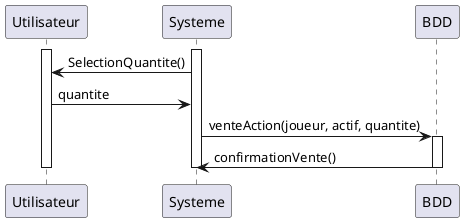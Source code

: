 @startuml
activate Utilisateur
      activate Systeme
             Utilisateur <- Systeme : SelectionQuantite()
             Utilisateur -> Systeme : quantite
             Systeme -> BDD : venteAction(joueur, actif, quantite)
             activate BDD
             BDD -> Systeme : confirmationVente()
             deactivate BDD
      deactivate Systeme
deactivate Utilisateur
@enduml

